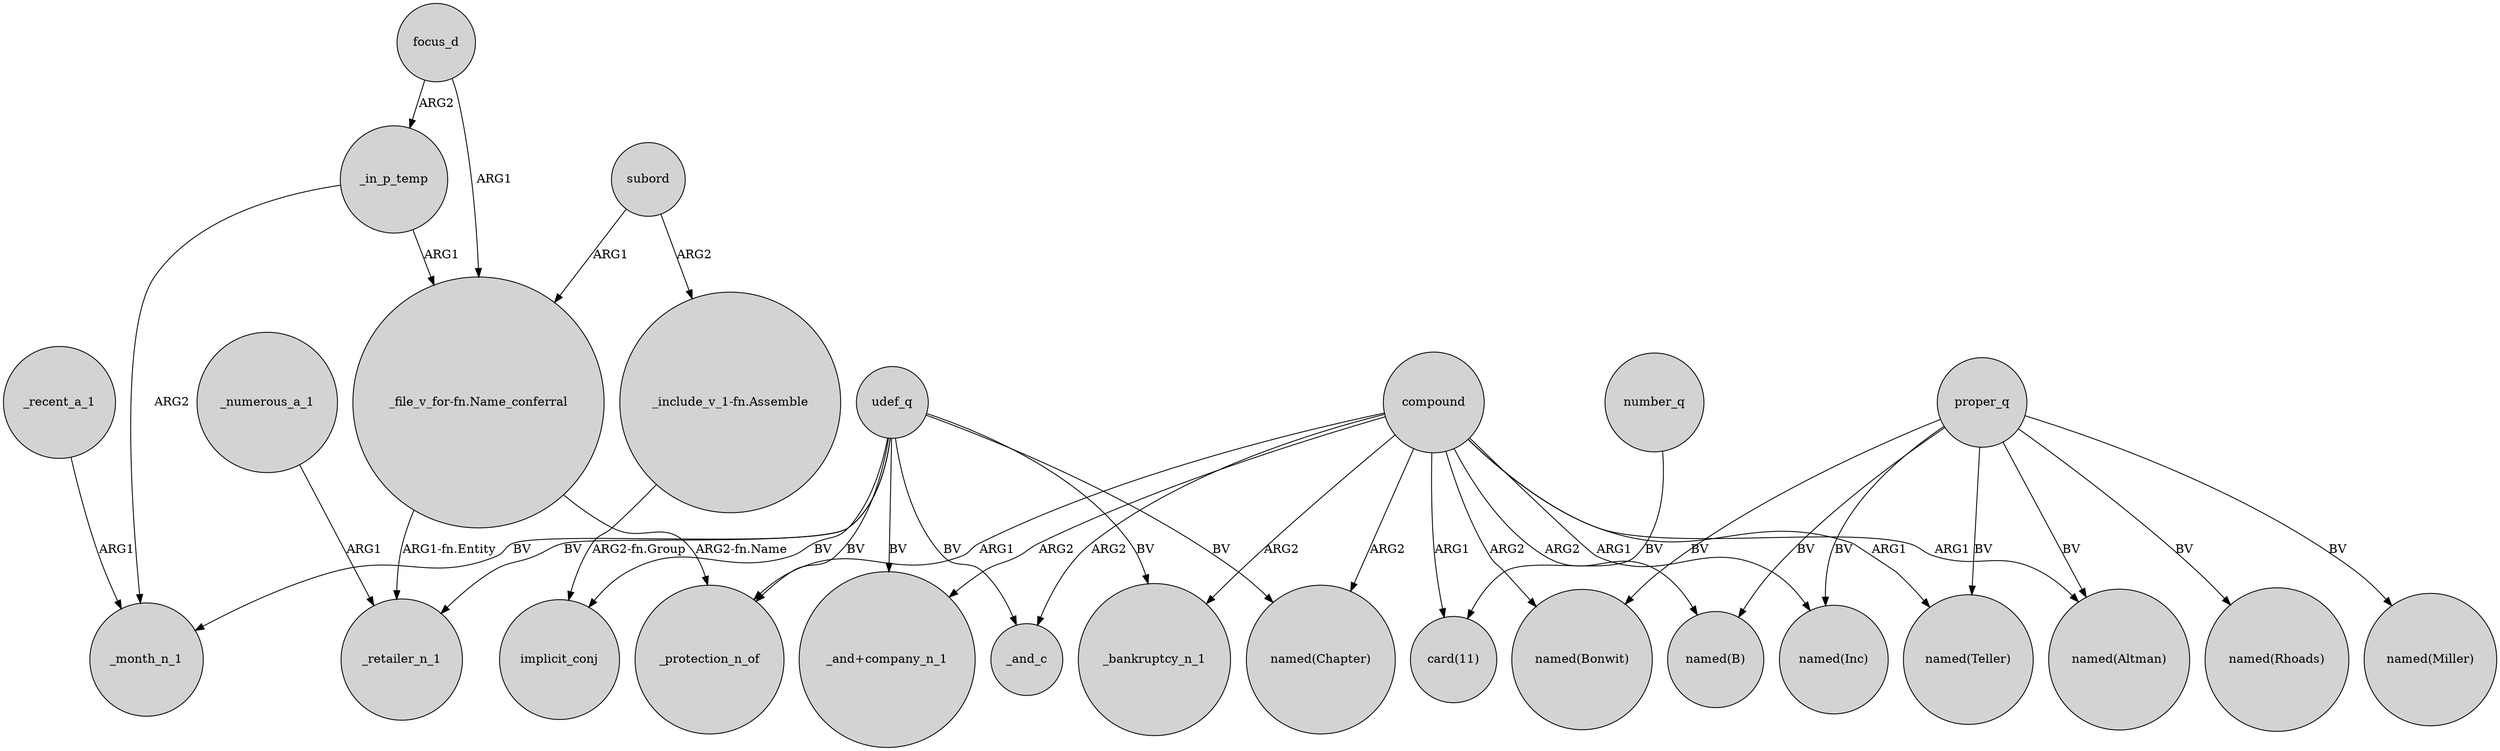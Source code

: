 digraph {
	node [shape=circle style=filled]
	udef_q -> _month_n_1 [label=BV]
	compound -> "named(B)" [label=ARG2]
	"_include_v_1-fn.Assemble" -> implicit_conj [label="ARG2-fn.Group"]
	proper_q -> "named(Miller)" [label=BV]
	compound -> "card(11)" [label=ARG1]
	_numerous_a_1 -> _retailer_n_1 [label=ARG1]
	compound -> "_and+company_n_1" [label=ARG2]
	"_file_v_for-fn.Name_conferral" -> _protection_n_of [label="ARG2-fn.Name"]
	compound -> "named(Teller)" [label=ARG1]
	proper_q -> "named(Inc)" [label=BV]
	compound -> "named(Bonwit)" [label=ARG2]
	udef_q -> _and_c [label=BV]
	focus_d -> "_file_v_for-fn.Name_conferral" [label=ARG1]
	compound -> _bankruptcy_n_1 [label=ARG2]
	compound -> _and_c [label=ARG2]
	proper_q -> "named(B)" [label=BV]
	compound -> "named(Chapter)" [label=ARG2]
	proper_q -> "named(Bonwit)" [label=BV]
	_recent_a_1 -> _month_n_1 [label=ARG1]
	udef_q -> _protection_n_of [label=BV]
	subord -> "_file_v_for-fn.Name_conferral" [label=ARG1]
	proper_q -> "named(Altman)" [label=BV]
	_in_p_temp -> _month_n_1 [label=ARG2]
	compound -> "named(Altman)" [label=ARG1]
	compound -> _protection_n_of [label=ARG1]
	proper_q -> "named(Rhoads)" [label=BV]
	focus_d -> _in_p_temp [label=ARG2]
	"_file_v_for-fn.Name_conferral" -> _retailer_n_1 [label="ARG1-fn.Entity"]
	udef_q -> "named(Chapter)" [label=BV]
	_in_p_temp -> "_file_v_for-fn.Name_conferral" [label=ARG1]
	compound -> "named(Inc)" [label=ARG1]
	udef_q -> _retailer_n_1 [label=BV]
	udef_q -> _bankruptcy_n_1 [label=BV]
	udef_q -> "_and+company_n_1" [label=BV]
	proper_q -> "named(Teller)" [label=BV]
	number_q -> "card(11)" [label=BV]
	udef_q -> implicit_conj [label=BV]
	subord -> "_include_v_1-fn.Assemble" [label=ARG2]
}
